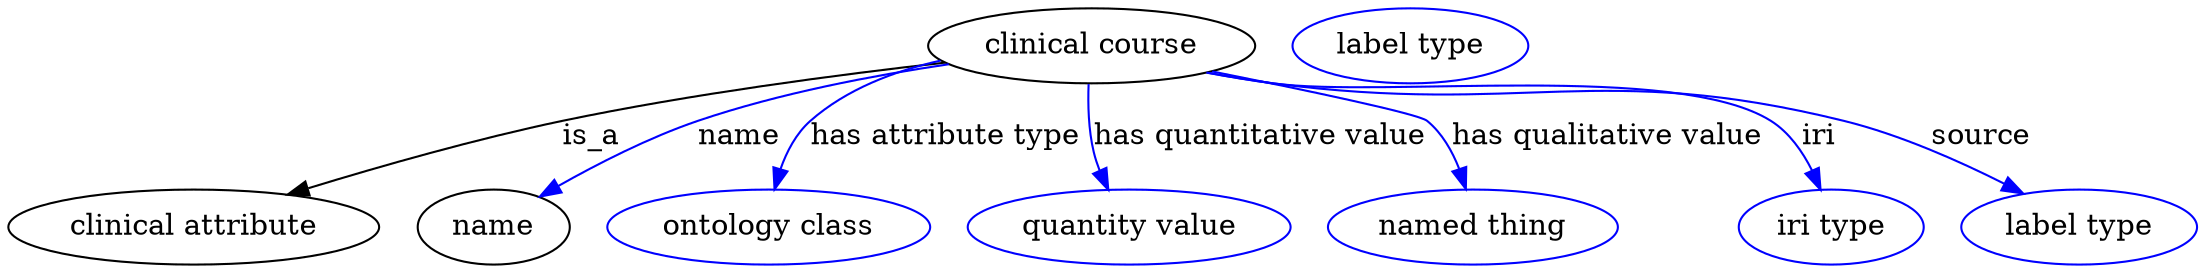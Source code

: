 digraph {
	graph [bb="0,0,1049.6,123"];
	node [label="\N"];
	"clinical course"	 [height=0.5,
		label="clinical course",
		pos="519.04,105",
		width=2.1845];
	"clinical attribute"	 [height=0.5,
		pos="89.042,18",
		width=2.4734];
	"clinical course" -> "clinical attribute"	 [label=is_a,
		lp="279.04,61.5",
		pos="e,135.65,33.458 447.13,97.552 396,91.591 325.9,82.061 265.04,69 224.56,60.311 179.75,47.275 145.47,36.558"];
	name	 [height=0.5,
		pos="232.04,18",
		width=1.011];
	"clinical course" -> name	 [color=blue,
		label=name,
		lp="350.04,61.5",
		pos="e,254.94,32.37 449.1,96.649 412.9,91.09 368.38,82.306 330.04,69 306.84,60.948 282.33,48.192 263.63,37.452",
		style=solid];
	"has attribute type"	 [color=blue,
		height=0.5,
		label="ontology class",
		pos="364.04,18",
		width=2.1484];
	"clinical course" -> "has attribute type"	 [color=blue,
		label="has attribute type",
		lp="449.04,61.5",
		pos="e,366.98,36.42 456.6,93.991 426.77,87.634 395.17,78.935 384.04,69 377.31,62.991 372.82,54.431 369.84,46.036",
		style=solid];
	"has quantitative value"	 [color=blue,
		height=0.5,
		label="quantity value",
		pos="537.04,18",
		width=2.1484];
	"clinical course" -> "has quantitative value"	 [color=blue,
		label="has quantitative value",
		lp="600.04,61.5",
		pos="e,526.66,36.141 517.57,86.832 517.22,76.991 517.53,64.691 520.04,54 520.71,51.161 521.62,48.28 522.67,45.448",
		style=solid];
	"has qualitative value"	 [color=blue,
		height=0.5,
		label="named thing",
		pos="702.04,18",
		width=1.9318];
	"clinical course" -> "has qualitative value"	 [color=blue,
		label="has qualitative value",
		lp="766.54,61.5",
		pos="e,698.59,36.092 577.03,92.67 622.32,82.939 677.96,70.724 680.04,69 687.19,63.076 692.08,54.39 695.39,45.86",
		style=solid];
	iri	 [color=blue,
		height=0.5,
		label="iri type",
		pos="874.04,18",
		width=1.2277];
	"clinical course" -> iri	 [color=blue,
		label=iri,
		lp="868.04,61.5",
		pos="e,868.61,36.228 575.02,92.313 585.3,90.299 595.96,88.416 606.04,87 658.79,79.589 800.04,97.493 845.04,69 853.73,63.5 860.07,54.409 \
864.57,45.413",
		style=solid];
	source	 [color=blue,
		height=0.5,
		label="label type",
		pos="993.04,18",
		width=1.5707];
	"clinical course" -> source	 [color=blue,
		label=source,
		lp="946.54,61.5",
		pos="e,965.27,33.938 575.01,92.233 585.29,90.227 595.95,88.368 606.04,87 726.98,70.598 761.64,98.575 880.04,69 906.6,62.366 934.66,49.737 \
956.17,38.706",
		style=solid];
	attribute_name	 [color=blue,
		height=0.5,
		label="label type",
		pos="672.04,105",
		width=1.5707];
}
